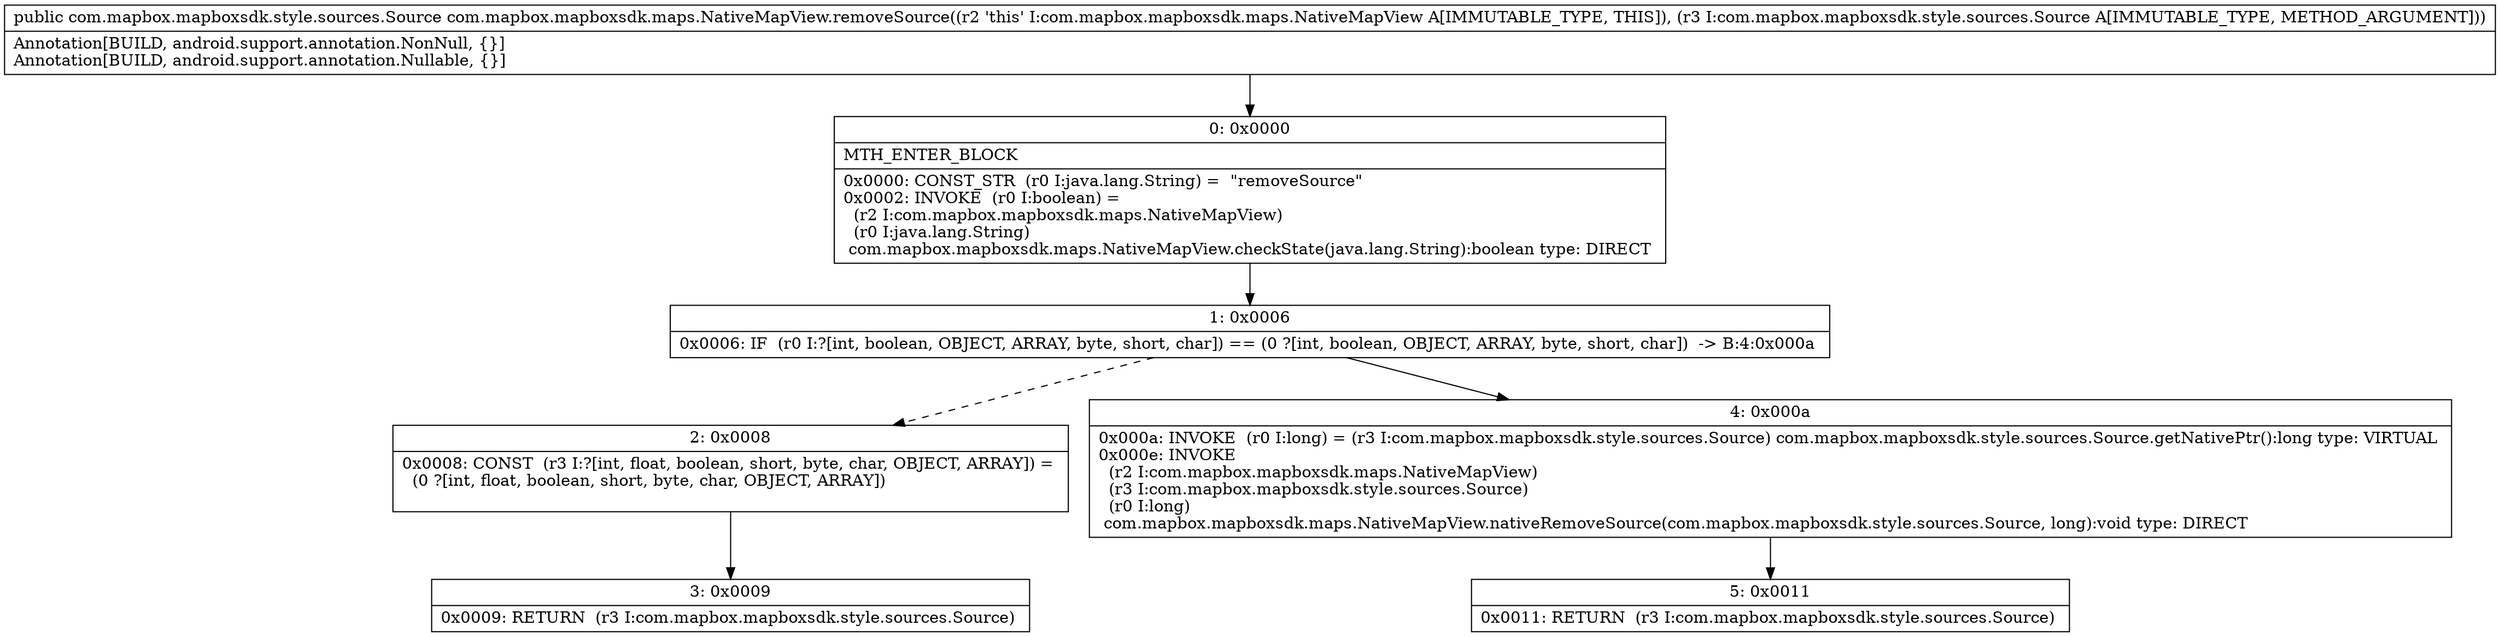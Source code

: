 digraph "CFG forcom.mapbox.mapboxsdk.maps.NativeMapView.removeSource(Lcom\/mapbox\/mapboxsdk\/style\/sources\/Source;)Lcom\/mapbox\/mapboxsdk\/style\/sources\/Source;" {
Node_0 [shape=record,label="{0\:\ 0x0000|MTH_ENTER_BLOCK\l|0x0000: CONST_STR  (r0 I:java.lang.String) =  \"removeSource\" \l0x0002: INVOKE  (r0 I:boolean) = \l  (r2 I:com.mapbox.mapboxsdk.maps.NativeMapView)\l  (r0 I:java.lang.String)\l com.mapbox.mapboxsdk.maps.NativeMapView.checkState(java.lang.String):boolean type: DIRECT \l}"];
Node_1 [shape=record,label="{1\:\ 0x0006|0x0006: IF  (r0 I:?[int, boolean, OBJECT, ARRAY, byte, short, char]) == (0 ?[int, boolean, OBJECT, ARRAY, byte, short, char])  \-\> B:4:0x000a \l}"];
Node_2 [shape=record,label="{2\:\ 0x0008|0x0008: CONST  (r3 I:?[int, float, boolean, short, byte, char, OBJECT, ARRAY]) = \l  (0 ?[int, float, boolean, short, byte, char, OBJECT, ARRAY])\l \l}"];
Node_3 [shape=record,label="{3\:\ 0x0009|0x0009: RETURN  (r3 I:com.mapbox.mapboxsdk.style.sources.Source) \l}"];
Node_4 [shape=record,label="{4\:\ 0x000a|0x000a: INVOKE  (r0 I:long) = (r3 I:com.mapbox.mapboxsdk.style.sources.Source) com.mapbox.mapboxsdk.style.sources.Source.getNativePtr():long type: VIRTUAL \l0x000e: INVOKE  \l  (r2 I:com.mapbox.mapboxsdk.maps.NativeMapView)\l  (r3 I:com.mapbox.mapboxsdk.style.sources.Source)\l  (r0 I:long)\l com.mapbox.mapboxsdk.maps.NativeMapView.nativeRemoveSource(com.mapbox.mapboxsdk.style.sources.Source, long):void type: DIRECT \l}"];
Node_5 [shape=record,label="{5\:\ 0x0011|0x0011: RETURN  (r3 I:com.mapbox.mapboxsdk.style.sources.Source) \l}"];
MethodNode[shape=record,label="{public com.mapbox.mapboxsdk.style.sources.Source com.mapbox.mapboxsdk.maps.NativeMapView.removeSource((r2 'this' I:com.mapbox.mapboxsdk.maps.NativeMapView A[IMMUTABLE_TYPE, THIS]), (r3 I:com.mapbox.mapboxsdk.style.sources.Source A[IMMUTABLE_TYPE, METHOD_ARGUMENT]))  | Annotation[BUILD, android.support.annotation.NonNull, \{\}]\lAnnotation[BUILD, android.support.annotation.Nullable, \{\}]\l}"];
MethodNode -> Node_0;
Node_0 -> Node_1;
Node_1 -> Node_2[style=dashed];
Node_1 -> Node_4;
Node_2 -> Node_3;
Node_4 -> Node_5;
}

